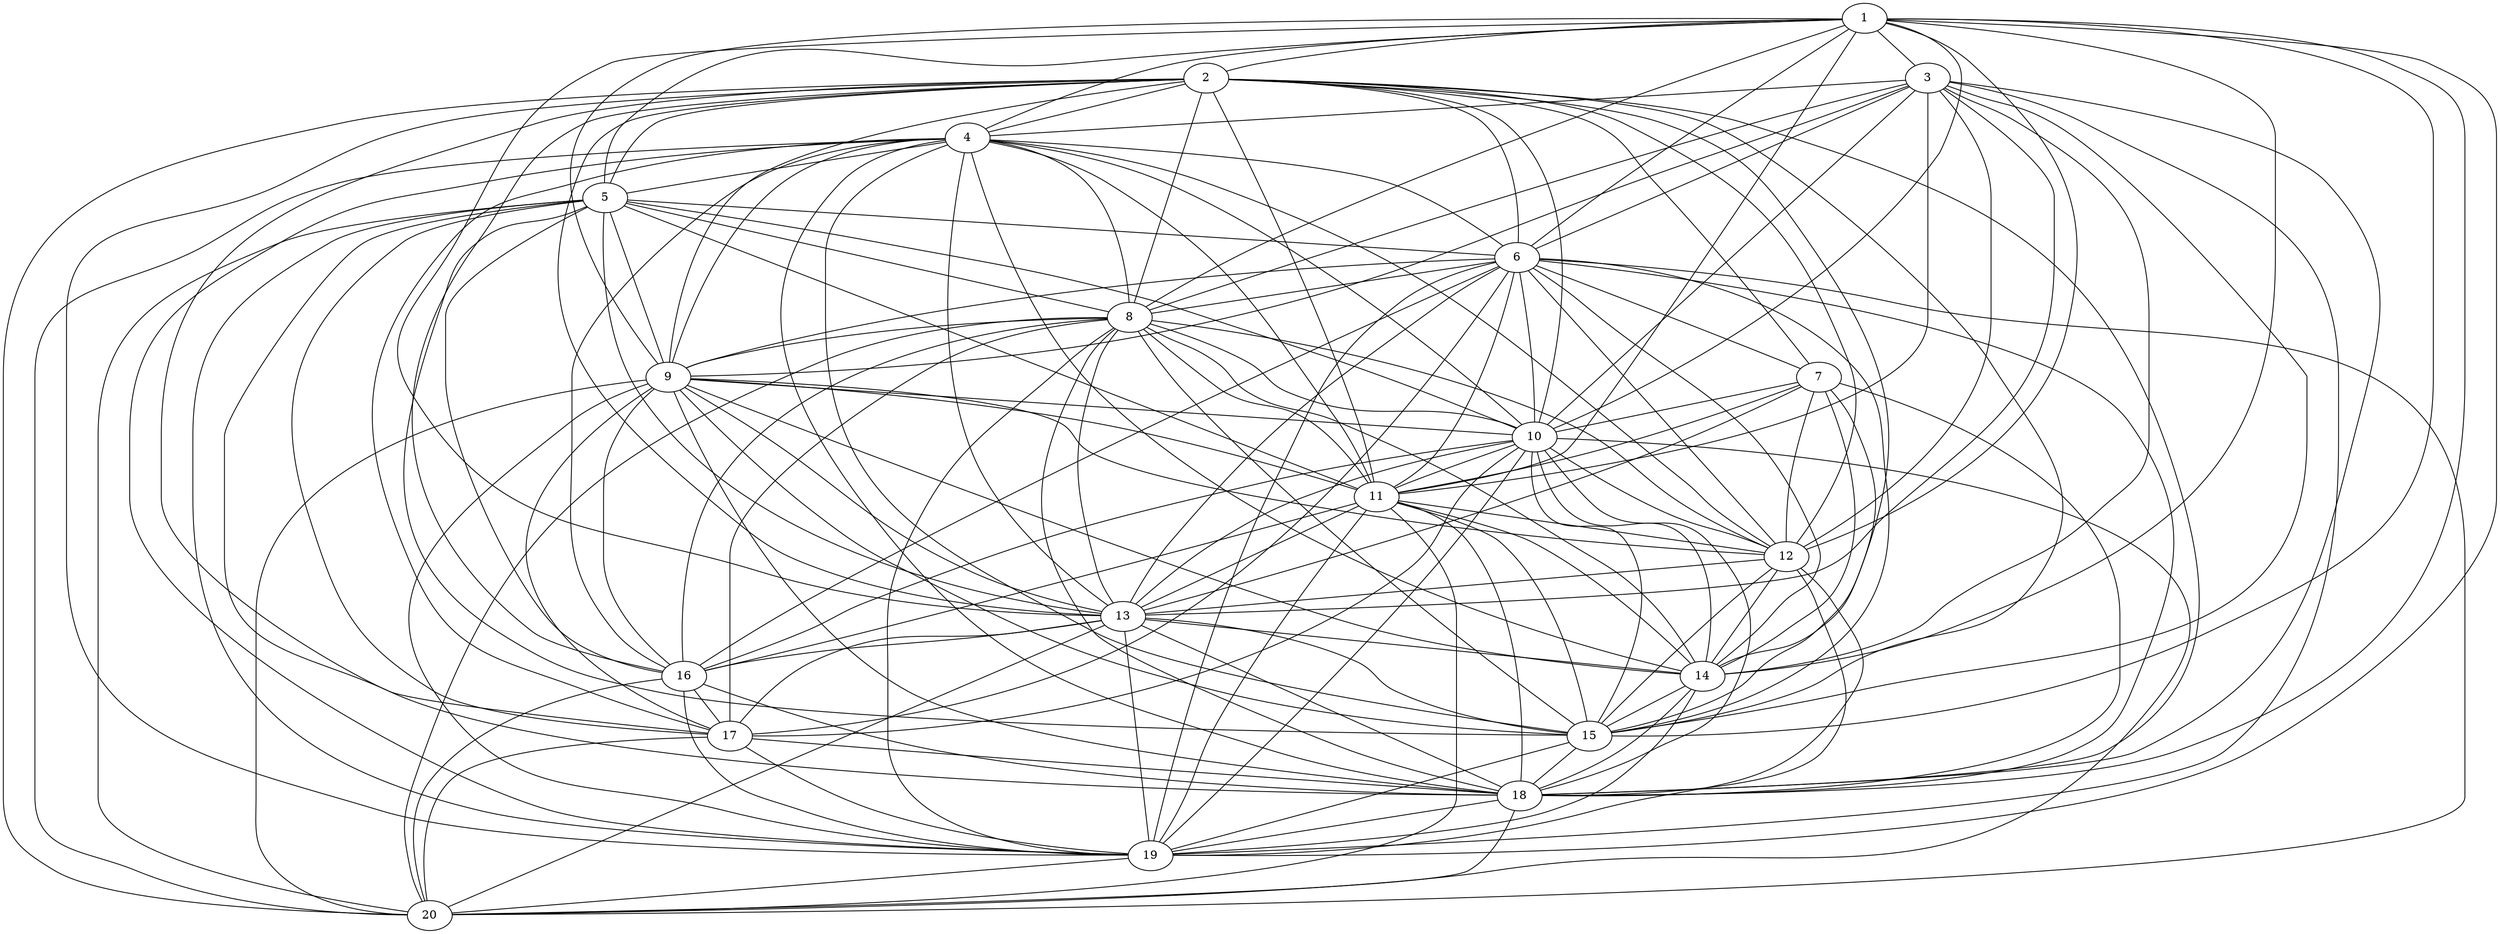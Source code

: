 graph grafoGeografico{
1--2
1--3
1--4
1--5
1--6
1--8
1--9
1--10
1--11
1--12
1--13
1--14
1--15
1--18
1--19
2--4
2--5
2--6
2--7
2--8
2--9
2--10
2--11
2--12
2--13
2--14
2--15
2--16
2--17
2--18
2--19
2--20
3--4
3--6
3--8
3--9
3--10
3--11
3--12
3--13
3--14
3--15
3--18
3--19
4--5
4--6
4--8
4--9
4--10
4--11
4--12
4--13
4--14
4--15
4--16
4--17
4--18
4--19
4--20
5--6
5--8
5--9
5--10
5--11
5--13
5--15
5--16
5--17
5--18
5--19
5--20
6--7
6--8
6--9
6--10
6--11
6--12
6--13
6--14
6--15
6--16
6--17
6--18
6--19
6--20
7--10
7--11
7--12
7--13
7--14
7--15
7--18
8--9
8--10
8--11
8--12
8--13
8--14
8--15
8--16
8--17
8--18
8--19
8--20
9--10
9--11
9--12
9--13
9--14
9--15
9--16
9--17
9--18
9--19
9--20
10--11
10--12
10--13
10--14
10--15
10--16
10--17
10--18
10--19
10--20
11--12
11--13
11--14
11--15
11--16
11--18
11--19
11--20
12--13
12--14
12--15
12--18
12--19
13--14
13--15
13--16
13--17
13--18
13--19
13--20
14--15
14--18
14--19
15--18
15--19
16--17
16--18
16--19
16--20
17--18
17--19
17--20
18--19
18--20
19--20
}
